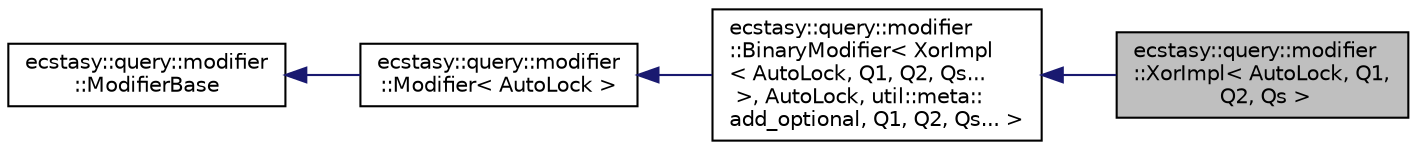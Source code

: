 digraph "ecstasy::query::modifier::XorImpl&lt; AutoLock, Q1, Q2, Qs &gt;"
{
 // LATEX_PDF_SIZE
  edge [fontname="Helvetica",fontsize="10",labelfontname="Helvetica",labelfontsize="10"];
  node [fontname="Helvetica",fontsize="10",shape=record];
  rankdir="LR";
  Node1 [label="ecstasy::query::modifier\l::XorImpl\< AutoLock, Q1,\l Q2, Qs \>",height=0.2,width=0.4,color="black", fillcolor="grey75", style="filled", fontcolor="black",tooltip="Binary query modifier which performs a xor between at least two queryables."];
  Node2 -> Node1 [dir="back",color="midnightblue",fontsize="10",style="solid",fontname="Helvetica"];
  Node2 [label="ecstasy::query::modifier\l::BinaryModifier\< XorImpl\l\< AutoLock, Q1, Q2, Qs...\l \>, AutoLock, util::meta::\ladd_optional, Q1, Q2, Qs... \>",height=0.2,width=0.4,color="black", fillcolor="white", style="filled",URL="$classecstasy_1_1query_1_1modifier_1_1_binary_modifier.html",tooltip=" "];
  Node3 -> Node2 [dir="back",color="midnightblue",fontsize="10",style="solid",fontname="Helvetica"];
  Node3 [label="ecstasy::query::modifier\l::Modifier\< AutoLock \>",height=0.2,width=0.4,color="black", fillcolor="white", style="filled",URL="$classecstasy_1_1query_1_1modifier_1_1_modifier.html",tooltip=" "];
  Node4 -> Node3 [dir="back",color="midnightblue",fontsize="10",style="solid",fontname="Helvetica"];
  Node4 [label="ecstasy::query::modifier\l::ModifierBase",height=0.2,width=0.4,color="black", fillcolor="white", style="filled",URL="$classecstasy_1_1query_1_1modifier_1_1_modifier_base.html",tooltip="Base class for all query modifiers."];
}
